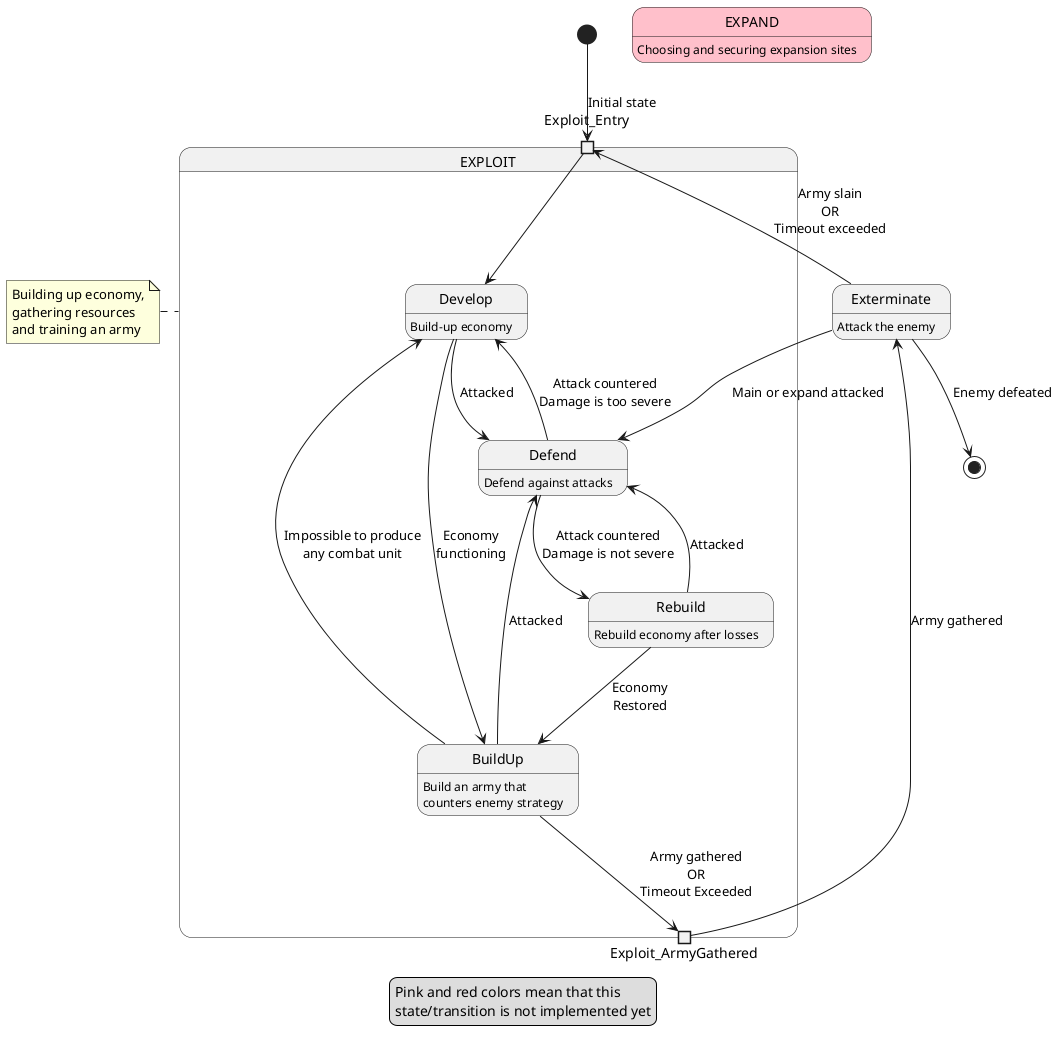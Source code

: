@startuml controller states

state EXPLOIT {
    state Develop: Build-up economy
    state Rebuild: Rebuild economy after losses
    state Defend: Defend against attacks
    state BuildUp: Build an army that\ncounters enemy strategy

    state Exploit_Entry <<inputPin>>

    Exploit_Entry --> Develop

    Defend --> Rebuild: Attack countered\nDamage is not severe
    Defend --> Develop: Attack countered\nDamage is too severe
    
    Develop --> BuildUp: Economy\nfunctioning
    Develop --> Defend: Attacked

    BuildUp -down-> Exploit_ArmyGathered <<outputPin>>: Army gathered\nOR\nTimeout Exceeded
    BuildUp --> Defend: Attacked
    BuildUp --> Develop: Impossible to produce\nany combat unit

    Rebuild --> BuildUp: Economy\nRestored
    Rebuild --> Defend: Attacked
}

note left of EXPLOIT
Building up economy,
gathering resources 
and training an army
end note

state EXPAND #pink: Choosing and securing expansion sites
state Exterminate: Attack the enemy

[*] -down-> Exploit_Entry: Initial state

Exploit_ArmyGathered -right-> Exterminate: Army gathered

Exterminate --> [*]: Enemy defeated
Exterminate --> Exploit_Entry: Army slain\nOR\nTimeout exceeded
Exterminate --> Defend: Main or expand attacked


legend
Pink and red colors mean that this 
state/transition is not implemented yet
endlegend

@enduml